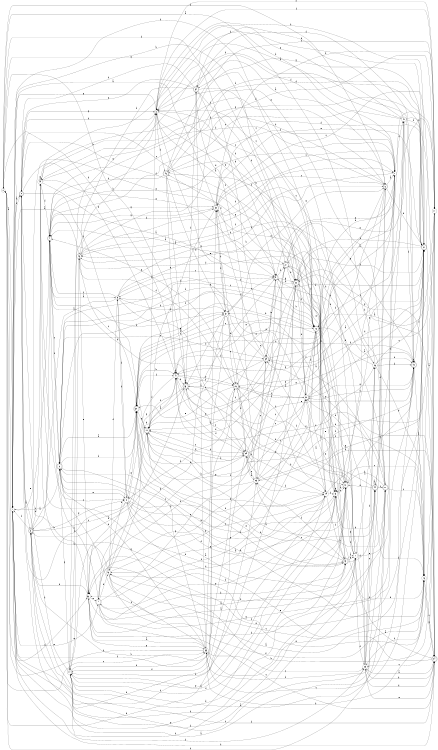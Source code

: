 digraph n40_5 {
__start0 [label="" shape="none"];

rankdir=LR;
size="8,5";

s0 [style="filled", color="black", fillcolor="white" shape="circle", label="0"];
s1 [style="filled", color="black", fillcolor="white" shape="circle", label="1"];
s2 [style="rounded,filled", color="black", fillcolor="white" shape="doublecircle", label="2"];
s3 [style="rounded,filled", color="black", fillcolor="white" shape="doublecircle", label="3"];
s4 [style="rounded,filled", color="black", fillcolor="white" shape="doublecircle", label="4"];
s5 [style="filled", color="black", fillcolor="white" shape="circle", label="5"];
s6 [style="rounded,filled", color="black", fillcolor="white" shape="doublecircle", label="6"];
s7 [style="filled", color="black", fillcolor="white" shape="circle", label="7"];
s8 [style="filled", color="black", fillcolor="white" shape="circle", label="8"];
s9 [style="rounded,filled", color="black", fillcolor="white" shape="doublecircle", label="9"];
s10 [style="rounded,filled", color="black", fillcolor="white" shape="doublecircle", label="10"];
s11 [style="rounded,filled", color="black", fillcolor="white" shape="doublecircle", label="11"];
s12 [style="rounded,filled", color="black", fillcolor="white" shape="doublecircle", label="12"];
s13 [style="filled", color="black", fillcolor="white" shape="circle", label="13"];
s14 [style="filled", color="black", fillcolor="white" shape="circle", label="14"];
s15 [style="rounded,filled", color="black", fillcolor="white" shape="doublecircle", label="15"];
s16 [style="filled", color="black", fillcolor="white" shape="circle", label="16"];
s17 [style="filled", color="black", fillcolor="white" shape="circle", label="17"];
s18 [style="rounded,filled", color="black", fillcolor="white" shape="doublecircle", label="18"];
s19 [style="filled", color="black", fillcolor="white" shape="circle", label="19"];
s20 [style="filled", color="black", fillcolor="white" shape="circle", label="20"];
s21 [style="rounded,filled", color="black", fillcolor="white" shape="doublecircle", label="21"];
s22 [style="rounded,filled", color="black", fillcolor="white" shape="doublecircle", label="22"];
s23 [style="filled", color="black", fillcolor="white" shape="circle", label="23"];
s24 [style="rounded,filled", color="black", fillcolor="white" shape="doublecircle", label="24"];
s25 [style="filled", color="black", fillcolor="white" shape="circle", label="25"];
s26 [style="filled", color="black", fillcolor="white" shape="circle", label="26"];
s27 [style="rounded,filled", color="black", fillcolor="white" shape="doublecircle", label="27"];
s28 [style="rounded,filled", color="black", fillcolor="white" shape="doublecircle", label="28"];
s29 [style="rounded,filled", color="black", fillcolor="white" shape="doublecircle", label="29"];
s30 [style="rounded,filled", color="black", fillcolor="white" shape="doublecircle", label="30"];
s31 [style="filled", color="black", fillcolor="white" shape="circle", label="31"];
s32 [style="rounded,filled", color="black", fillcolor="white" shape="doublecircle", label="32"];
s33 [style="rounded,filled", color="black", fillcolor="white" shape="doublecircle", label="33"];
s34 [style="rounded,filled", color="black", fillcolor="white" shape="doublecircle", label="34"];
s35 [style="filled", color="black", fillcolor="white" shape="circle", label="35"];
s36 [style="filled", color="black", fillcolor="white" shape="circle", label="36"];
s37 [style="filled", color="black", fillcolor="white" shape="circle", label="37"];
s38 [style="rounded,filled", color="black", fillcolor="white" shape="doublecircle", label="38"];
s39 [style="rounded,filled", color="black", fillcolor="white" shape="doublecircle", label="39"];
s40 [style="filled", color="black", fillcolor="white" shape="circle", label="40"];
s41 [style="filled", color="black", fillcolor="white" shape="circle", label="41"];
s42 [style="filled", color="black", fillcolor="white" shape="circle", label="42"];
s43 [style="rounded,filled", color="black", fillcolor="white" shape="doublecircle", label="43"];
s44 [style="rounded,filled", color="black", fillcolor="white" shape="doublecircle", label="44"];
s45 [style="filled", color="black", fillcolor="white" shape="circle", label="45"];
s46 [style="rounded,filled", color="black", fillcolor="white" shape="doublecircle", label="46"];
s47 [style="rounded,filled", color="black", fillcolor="white" shape="doublecircle", label="47"];
s48 [style="filled", color="black", fillcolor="white" shape="circle", label="48"];
s49 [style="filled", color="black", fillcolor="white" shape="circle", label="49"];
s0 -> s1 [label="a"];
s0 -> s27 [label="b"];
s0 -> s35 [label="c"];
s0 -> s6 [label="d"];
s0 -> s23 [label="e"];
s0 -> s36 [label="f"];
s0 -> s39 [label="g"];
s0 -> s41 [label="h"];
s1 -> s2 [label="a"];
s1 -> s25 [label="b"];
s1 -> s38 [label="c"];
s1 -> s43 [label="d"];
s1 -> s47 [label="e"];
s1 -> s2 [label="f"];
s1 -> s13 [label="g"];
s1 -> s24 [label="h"];
s2 -> s3 [label="a"];
s2 -> s8 [label="b"];
s2 -> s22 [label="c"];
s2 -> s22 [label="d"];
s2 -> s41 [label="e"];
s2 -> s10 [label="f"];
s2 -> s8 [label="g"];
s2 -> s36 [label="h"];
s3 -> s4 [label="a"];
s3 -> s28 [label="b"];
s3 -> s10 [label="c"];
s3 -> s37 [label="d"];
s3 -> s27 [label="e"];
s3 -> s1 [label="f"];
s3 -> s42 [label="g"];
s3 -> s49 [label="h"];
s4 -> s5 [label="a"];
s4 -> s33 [label="b"];
s4 -> s38 [label="c"];
s4 -> s21 [label="d"];
s4 -> s1 [label="e"];
s4 -> s38 [label="f"];
s4 -> s32 [label="g"];
s4 -> s31 [label="h"];
s5 -> s3 [label="a"];
s5 -> s6 [label="b"];
s5 -> s9 [label="c"];
s5 -> s42 [label="d"];
s5 -> s29 [label="e"];
s5 -> s4 [label="f"];
s5 -> s31 [label="g"];
s5 -> s26 [label="h"];
s6 -> s7 [label="a"];
s6 -> s12 [label="b"];
s6 -> s32 [label="c"];
s6 -> s4 [label="d"];
s6 -> s21 [label="e"];
s6 -> s49 [label="f"];
s6 -> s33 [label="g"];
s6 -> s39 [label="h"];
s7 -> s8 [label="a"];
s7 -> s36 [label="b"];
s7 -> s40 [label="c"];
s7 -> s18 [label="d"];
s7 -> s30 [label="e"];
s7 -> s45 [label="f"];
s7 -> s41 [label="g"];
s7 -> s30 [label="h"];
s8 -> s9 [label="a"];
s8 -> s7 [label="b"];
s8 -> s18 [label="c"];
s8 -> s46 [label="d"];
s8 -> s22 [label="e"];
s8 -> s17 [label="f"];
s8 -> s1 [label="g"];
s8 -> s18 [label="h"];
s9 -> s10 [label="a"];
s9 -> s18 [label="b"];
s9 -> s31 [label="c"];
s9 -> s11 [label="d"];
s9 -> s28 [label="e"];
s9 -> s46 [label="f"];
s9 -> s22 [label="g"];
s9 -> s27 [label="h"];
s10 -> s11 [label="a"];
s10 -> s44 [label="b"];
s10 -> s29 [label="c"];
s10 -> s8 [label="d"];
s10 -> s43 [label="e"];
s10 -> s41 [label="f"];
s10 -> s29 [label="g"];
s10 -> s22 [label="h"];
s11 -> s2 [label="a"];
s11 -> s12 [label="b"];
s11 -> s16 [label="c"];
s11 -> s0 [label="d"];
s11 -> s8 [label="e"];
s11 -> s31 [label="f"];
s11 -> s39 [label="g"];
s11 -> s45 [label="h"];
s12 -> s13 [label="a"];
s12 -> s15 [label="b"];
s12 -> s5 [label="c"];
s12 -> s14 [label="d"];
s12 -> s38 [label="e"];
s12 -> s37 [label="f"];
s12 -> s22 [label="g"];
s12 -> s48 [label="h"];
s13 -> s14 [label="a"];
s13 -> s49 [label="b"];
s13 -> s12 [label="c"];
s13 -> s45 [label="d"];
s13 -> s13 [label="e"];
s13 -> s27 [label="f"];
s13 -> s47 [label="g"];
s13 -> s43 [label="h"];
s14 -> s15 [label="a"];
s14 -> s8 [label="b"];
s14 -> s11 [label="c"];
s14 -> s35 [label="d"];
s14 -> s45 [label="e"];
s14 -> s12 [label="f"];
s14 -> s8 [label="g"];
s14 -> s2 [label="h"];
s15 -> s16 [label="a"];
s15 -> s20 [label="b"];
s15 -> s15 [label="c"];
s15 -> s34 [label="d"];
s15 -> s20 [label="e"];
s15 -> s21 [label="f"];
s15 -> s41 [label="g"];
s15 -> s49 [label="h"];
s16 -> s17 [label="a"];
s16 -> s44 [label="b"];
s16 -> s24 [label="c"];
s16 -> s25 [label="d"];
s16 -> s37 [label="e"];
s16 -> s22 [label="f"];
s16 -> s24 [label="g"];
s16 -> s35 [label="h"];
s17 -> s18 [label="a"];
s17 -> s48 [label="b"];
s17 -> s25 [label="c"];
s17 -> s8 [label="d"];
s17 -> s9 [label="e"];
s17 -> s14 [label="f"];
s17 -> s23 [label="g"];
s17 -> s39 [label="h"];
s18 -> s19 [label="a"];
s18 -> s10 [label="b"];
s18 -> s30 [label="c"];
s18 -> s38 [label="d"];
s18 -> s13 [label="e"];
s18 -> s36 [label="f"];
s18 -> s48 [label="g"];
s18 -> s1 [label="h"];
s19 -> s20 [label="a"];
s19 -> s14 [label="b"];
s19 -> s16 [label="c"];
s19 -> s13 [label="d"];
s19 -> s32 [label="e"];
s19 -> s43 [label="f"];
s19 -> s14 [label="g"];
s19 -> s29 [label="h"];
s20 -> s21 [label="a"];
s20 -> s18 [label="b"];
s20 -> s23 [label="c"];
s20 -> s21 [label="d"];
s20 -> s12 [label="e"];
s20 -> s28 [label="f"];
s20 -> s5 [label="g"];
s20 -> s1 [label="h"];
s21 -> s22 [label="a"];
s21 -> s38 [label="b"];
s21 -> s35 [label="c"];
s21 -> s46 [label="d"];
s21 -> s36 [label="e"];
s21 -> s22 [label="f"];
s21 -> s4 [label="g"];
s21 -> s8 [label="h"];
s22 -> s9 [label="a"];
s22 -> s3 [label="b"];
s22 -> s23 [label="c"];
s22 -> s41 [label="d"];
s22 -> s13 [label="e"];
s22 -> s21 [label="f"];
s22 -> s30 [label="g"];
s22 -> s20 [label="h"];
s23 -> s24 [label="a"];
s23 -> s10 [label="b"];
s23 -> s39 [label="c"];
s23 -> s26 [label="d"];
s23 -> s29 [label="e"];
s23 -> s34 [label="f"];
s23 -> s47 [label="g"];
s23 -> s15 [label="h"];
s24 -> s13 [label="a"];
s24 -> s25 [label="b"];
s24 -> s32 [label="c"];
s24 -> s25 [label="d"];
s24 -> s42 [label="e"];
s24 -> s41 [label="f"];
s24 -> s22 [label="g"];
s24 -> s14 [label="h"];
s25 -> s24 [label="a"];
s25 -> s26 [label="b"];
s25 -> s26 [label="c"];
s25 -> s20 [label="d"];
s25 -> s24 [label="e"];
s25 -> s44 [label="f"];
s25 -> s33 [label="g"];
s25 -> s35 [label="h"];
s26 -> s0 [label="a"];
s26 -> s15 [label="b"];
s26 -> s21 [label="c"];
s26 -> s27 [label="d"];
s26 -> s18 [label="e"];
s26 -> s37 [label="f"];
s26 -> s16 [label="g"];
s26 -> s15 [label="h"];
s27 -> s4 [label="a"];
s27 -> s12 [label="b"];
s27 -> s28 [label="c"];
s27 -> s10 [label="d"];
s27 -> s17 [label="e"];
s27 -> s18 [label="f"];
s27 -> s15 [label="g"];
s27 -> s22 [label="h"];
s28 -> s7 [label="a"];
s28 -> s29 [label="b"];
s28 -> s20 [label="c"];
s28 -> s42 [label="d"];
s28 -> s30 [label="e"];
s28 -> s14 [label="f"];
s28 -> s4 [label="g"];
s28 -> s12 [label="h"];
s29 -> s23 [label="a"];
s29 -> s21 [label="b"];
s29 -> s20 [label="c"];
s29 -> s16 [label="d"];
s29 -> s30 [label="e"];
s29 -> s33 [label="f"];
s29 -> s8 [label="g"];
s29 -> s1 [label="h"];
s30 -> s31 [label="a"];
s30 -> s30 [label="b"];
s30 -> s31 [label="c"];
s30 -> s15 [label="d"];
s30 -> s19 [label="e"];
s30 -> s41 [label="f"];
s30 -> s10 [label="g"];
s30 -> s41 [label="h"];
s31 -> s12 [label="a"];
s31 -> s32 [label="b"];
s31 -> s28 [label="c"];
s31 -> s33 [label="d"];
s31 -> s47 [label="e"];
s31 -> s1 [label="f"];
s31 -> s6 [label="g"];
s31 -> s19 [label="h"];
s32 -> s1 [label="a"];
s32 -> s17 [label="b"];
s32 -> s7 [label="c"];
s32 -> s21 [label="d"];
s32 -> s21 [label="e"];
s32 -> s10 [label="f"];
s32 -> s4 [label="g"];
s32 -> s31 [label="h"];
s33 -> s3 [label="a"];
s33 -> s33 [label="b"];
s33 -> s29 [label="c"];
s33 -> s9 [label="d"];
s33 -> s15 [label="e"];
s33 -> s34 [label="f"];
s33 -> s48 [label="g"];
s33 -> s0 [label="h"];
s34 -> s35 [label="a"];
s34 -> s2 [label="b"];
s34 -> s18 [label="c"];
s34 -> s20 [label="d"];
s34 -> s2 [label="e"];
s34 -> s6 [label="f"];
s34 -> s9 [label="g"];
s34 -> s45 [label="h"];
s35 -> s36 [label="a"];
s35 -> s32 [label="b"];
s35 -> s25 [label="c"];
s35 -> s0 [label="d"];
s35 -> s6 [label="e"];
s35 -> s38 [label="f"];
s35 -> s38 [label="g"];
s35 -> s30 [label="h"];
s36 -> s37 [label="a"];
s36 -> s15 [label="b"];
s36 -> s29 [label="c"];
s36 -> s19 [label="d"];
s36 -> s47 [label="e"];
s36 -> s36 [label="f"];
s36 -> s35 [label="g"];
s36 -> s3 [label="h"];
s37 -> s38 [label="a"];
s37 -> s34 [label="b"];
s37 -> s8 [label="c"];
s37 -> s25 [label="d"];
s37 -> s11 [label="e"];
s37 -> s28 [label="f"];
s37 -> s12 [label="g"];
s37 -> s3 [label="h"];
s38 -> s30 [label="a"];
s38 -> s16 [label="b"];
s38 -> s39 [label="c"];
s38 -> s43 [label="d"];
s38 -> s42 [label="e"];
s38 -> s18 [label="f"];
s38 -> s14 [label="g"];
s38 -> s30 [label="h"];
s39 -> s21 [label="a"];
s39 -> s40 [label="b"];
s39 -> s10 [label="c"];
s39 -> s41 [label="d"];
s39 -> s9 [label="e"];
s39 -> s32 [label="f"];
s39 -> s10 [label="g"];
s39 -> s38 [label="h"];
s40 -> s8 [label="a"];
s40 -> s15 [label="b"];
s40 -> s4 [label="c"];
s40 -> s21 [label="d"];
s40 -> s8 [label="e"];
s40 -> s24 [label="f"];
s40 -> s13 [label="g"];
s40 -> s34 [label="h"];
s41 -> s10 [label="a"];
s41 -> s33 [label="b"];
s41 -> s28 [label="c"];
s41 -> s19 [label="d"];
s41 -> s18 [label="e"];
s41 -> s42 [label="f"];
s41 -> s28 [label="g"];
s41 -> s41 [label="h"];
s42 -> s12 [label="a"];
s42 -> s36 [label="b"];
s42 -> s19 [label="c"];
s42 -> s19 [label="d"];
s42 -> s30 [label="e"];
s42 -> s2 [label="f"];
s42 -> s13 [label="g"];
s42 -> s5 [label="h"];
s43 -> s37 [label="a"];
s43 -> s30 [label="b"];
s43 -> s23 [label="c"];
s43 -> s44 [label="d"];
s43 -> s45 [label="e"];
s43 -> s23 [label="f"];
s43 -> s37 [label="g"];
s43 -> s46 [label="h"];
s44 -> s44 [label="a"];
s44 -> s41 [label="b"];
s44 -> s32 [label="c"];
s44 -> s6 [label="d"];
s44 -> s12 [label="e"];
s44 -> s11 [label="f"];
s44 -> s13 [label="g"];
s44 -> s40 [label="h"];
s45 -> s1 [label="a"];
s45 -> s32 [label="b"];
s45 -> s30 [label="c"];
s45 -> s28 [label="d"];
s45 -> s36 [label="e"];
s45 -> s17 [label="f"];
s45 -> s7 [label="g"];
s45 -> s7 [label="h"];
s46 -> s33 [label="a"];
s46 -> s4 [label="b"];
s46 -> s17 [label="c"];
s46 -> s31 [label="d"];
s46 -> s41 [label="e"];
s46 -> s7 [label="f"];
s46 -> s21 [label="g"];
s46 -> s13 [label="h"];
s47 -> s43 [label="a"];
s47 -> s4 [label="b"];
s47 -> s24 [label="c"];
s47 -> s48 [label="d"];
s47 -> s27 [label="e"];
s47 -> s39 [label="f"];
s47 -> s7 [label="g"];
s47 -> s43 [label="h"];
s48 -> s16 [label="a"];
s48 -> s49 [label="b"];
s48 -> s21 [label="c"];
s48 -> s5 [label="d"];
s48 -> s20 [label="e"];
s48 -> s16 [label="f"];
s48 -> s33 [label="g"];
s48 -> s30 [label="h"];
s49 -> s9 [label="a"];
s49 -> s6 [label="b"];
s49 -> s42 [label="c"];
s49 -> s21 [label="d"];
s49 -> s9 [label="e"];
s49 -> s4 [label="f"];
s49 -> s49 [label="g"];
s49 -> s7 [label="h"];

}